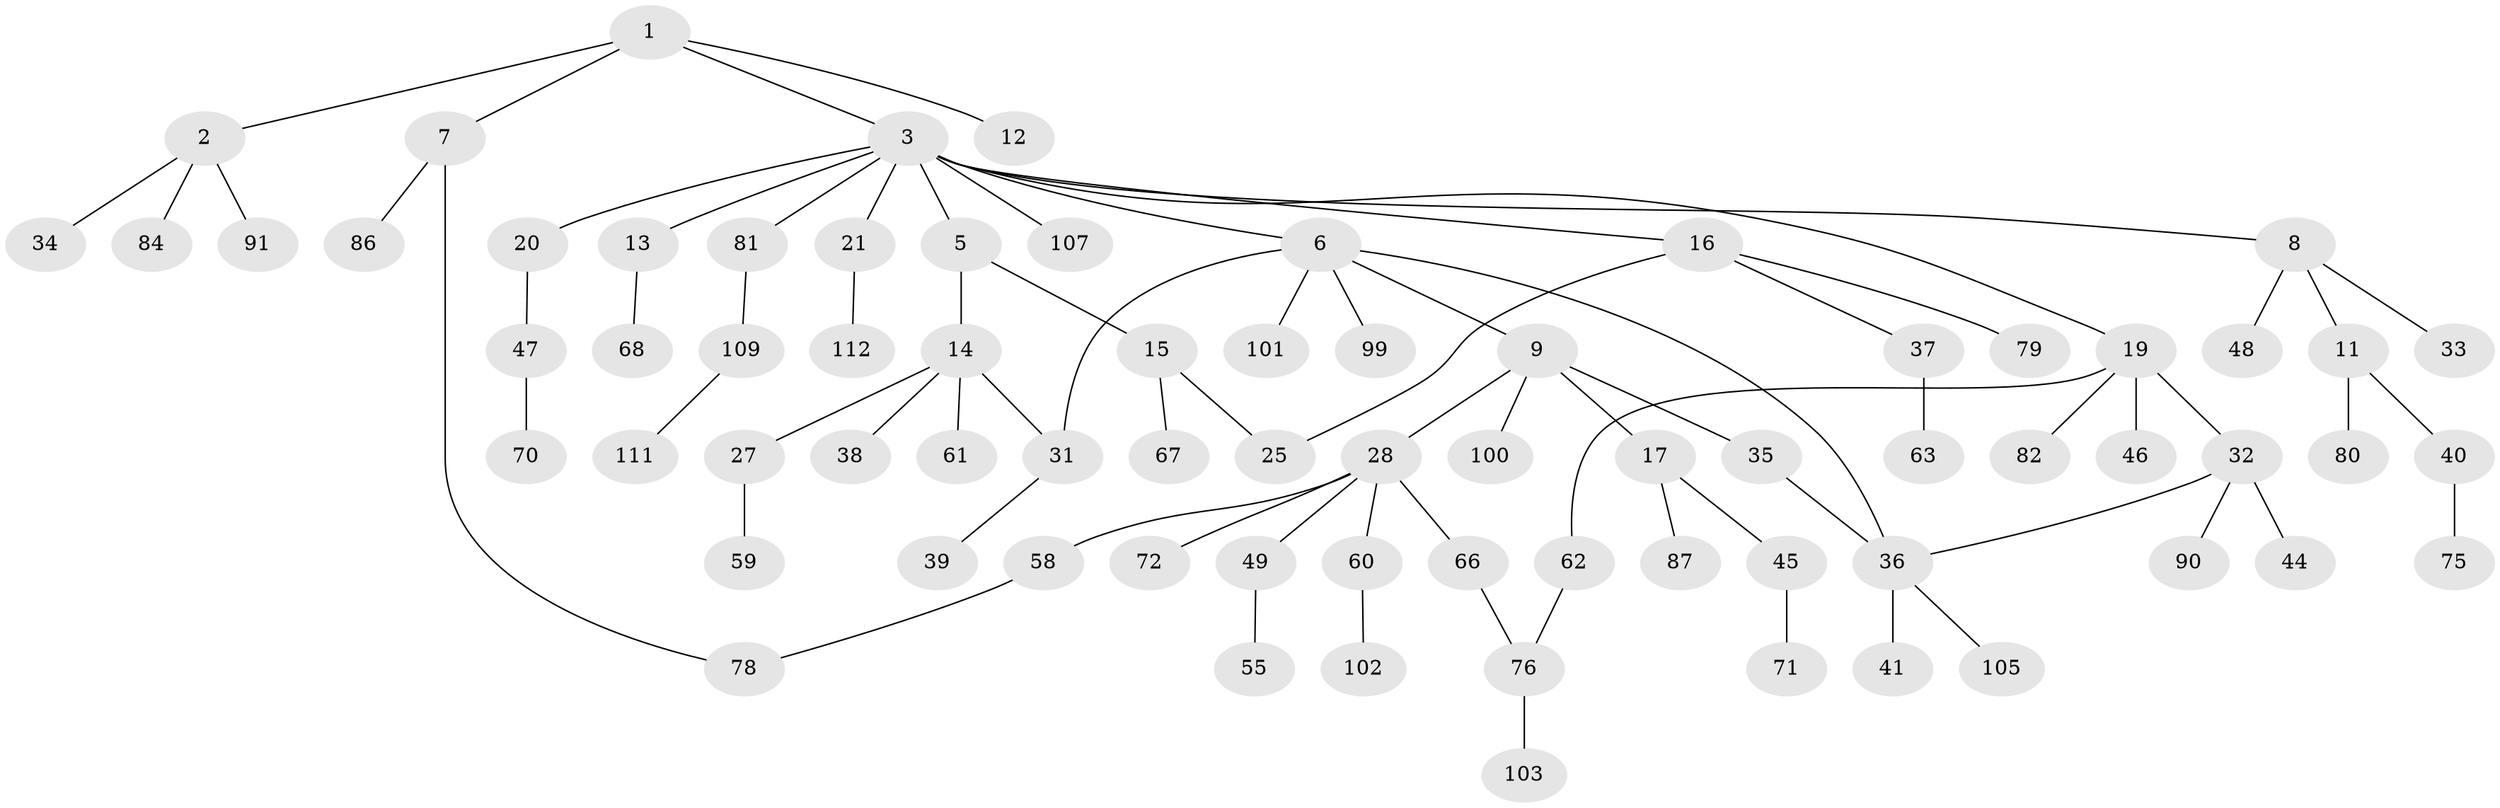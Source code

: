 // original degree distribution, {5: 0.02654867256637168, 2: 0.3008849557522124, 9: 0.008849557522123894, 4: 0.07079646017699115, 6: 0.02654867256637168, 3: 0.13274336283185842, 1: 0.4336283185840708}
// Generated by graph-tools (version 1.1) at 2025/41/03/06/25 10:41:28]
// undirected, 73 vertices, 78 edges
graph export_dot {
graph [start="1"]
  node [color=gray90,style=filled];
  1 [super="+56"];
  2 [super="+10"];
  3 [super="+4"];
  5 [super="+110"];
  6 [super="+95"];
  7 [super="+89"];
  8 [super="+74"];
  9 [super="+26"];
  11;
  12 [super="+57"];
  13 [super="+88"];
  14 [super="+29"];
  15 [super="+23"];
  16 [super="+22"];
  17 [super="+18"];
  19 [super="+24"];
  20 [super="+94"];
  21;
  25 [super="+30"];
  27 [super="+43"];
  28 [super="+42"];
  31 [super="+69"];
  32 [super="+73"];
  33;
  34;
  35 [super="+54"];
  36 [super="+83"];
  37 [super="+64"];
  38 [super="+51"];
  39 [super="+52"];
  40 [super="+65"];
  41 [super="+53"];
  44;
  45;
  46;
  47 [super="+104"];
  48;
  49 [super="+50"];
  55 [super="+93"];
  58 [super="+85"];
  59;
  60;
  61;
  62;
  63;
  66;
  67 [super="+77"];
  68 [super="+108"];
  70 [super="+106"];
  71;
  72;
  75;
  76 [super="+98"];
  78 [super="+92"];
  79;
  80 [super="+96"];
  81 [super="+97"];
  82;
  84;
  86;
  87;
  90;
  91;
  99;
  100;
  101;
  102;
  103;
  105;
  107;
  109 [super="+113"];
  111;
  112;
  1 -- 2;
  1 -- 3;
  1 -- 7;
  1 -- 12;
  2 -- 91;
  2 -- 34;
  2 -- 84;
  3 -- 5;
  3 -- 6;
  3 -- 13;
  3 -- 20;
  3 -- 21;
  3 -- 81;
  3 -- 107;
  3 -- 8;
  3 -- 16;
  3 -- 19;
  5 -- 14;
  5 -- 15;
  6 -- 9;
  6 -- 36;
  6 -- 101;
  6 -- 99;
  6 -- 31;
  7 -- 78;
  7 -- 86;
  8 -- 11;
  8 -- 33;
  8 -- 48;
  9 -- 17;
  9 -- 28;
  9 -- 35;
  9 -- 100;
  11 -- 40;
  11 -- 80;
  13 -- 68;
  14 -- 27;
  14 -- 31;
  14 -- 61;
  14 -- 38;
  15 -- 67;
  15 -- 25;
  16 -- 37;
  16 -- 79;
  16 -- 25;
  17 -- 45;
  17 -- 87;
  19 -- 32;
  19 -- 82;
  19 -- 46;
  19 -- 62;
  20 -- 47;
  21 -- 112;
  27 -- 59;
  28 -- 49;
  28 -- 66;
  28 -- 72;
  28 -- 58;
  28 -- 60;
  31 -- 39;
  32 -- 44;
  32 -- 90;
  32 -- 36;
  35 -- 36;
  36 -- 41;
  36 -- 105;
  37 -- 63;
  40 -- 75;
  45 -- 71;
  47 -- 70;
  49 -- 55;
  58 -- 78;
  60 -- 102;
  62 -- 76;
  66 -- 76;
  76 -- 103;
  81 -- 109;
  109 -- 111;
}
